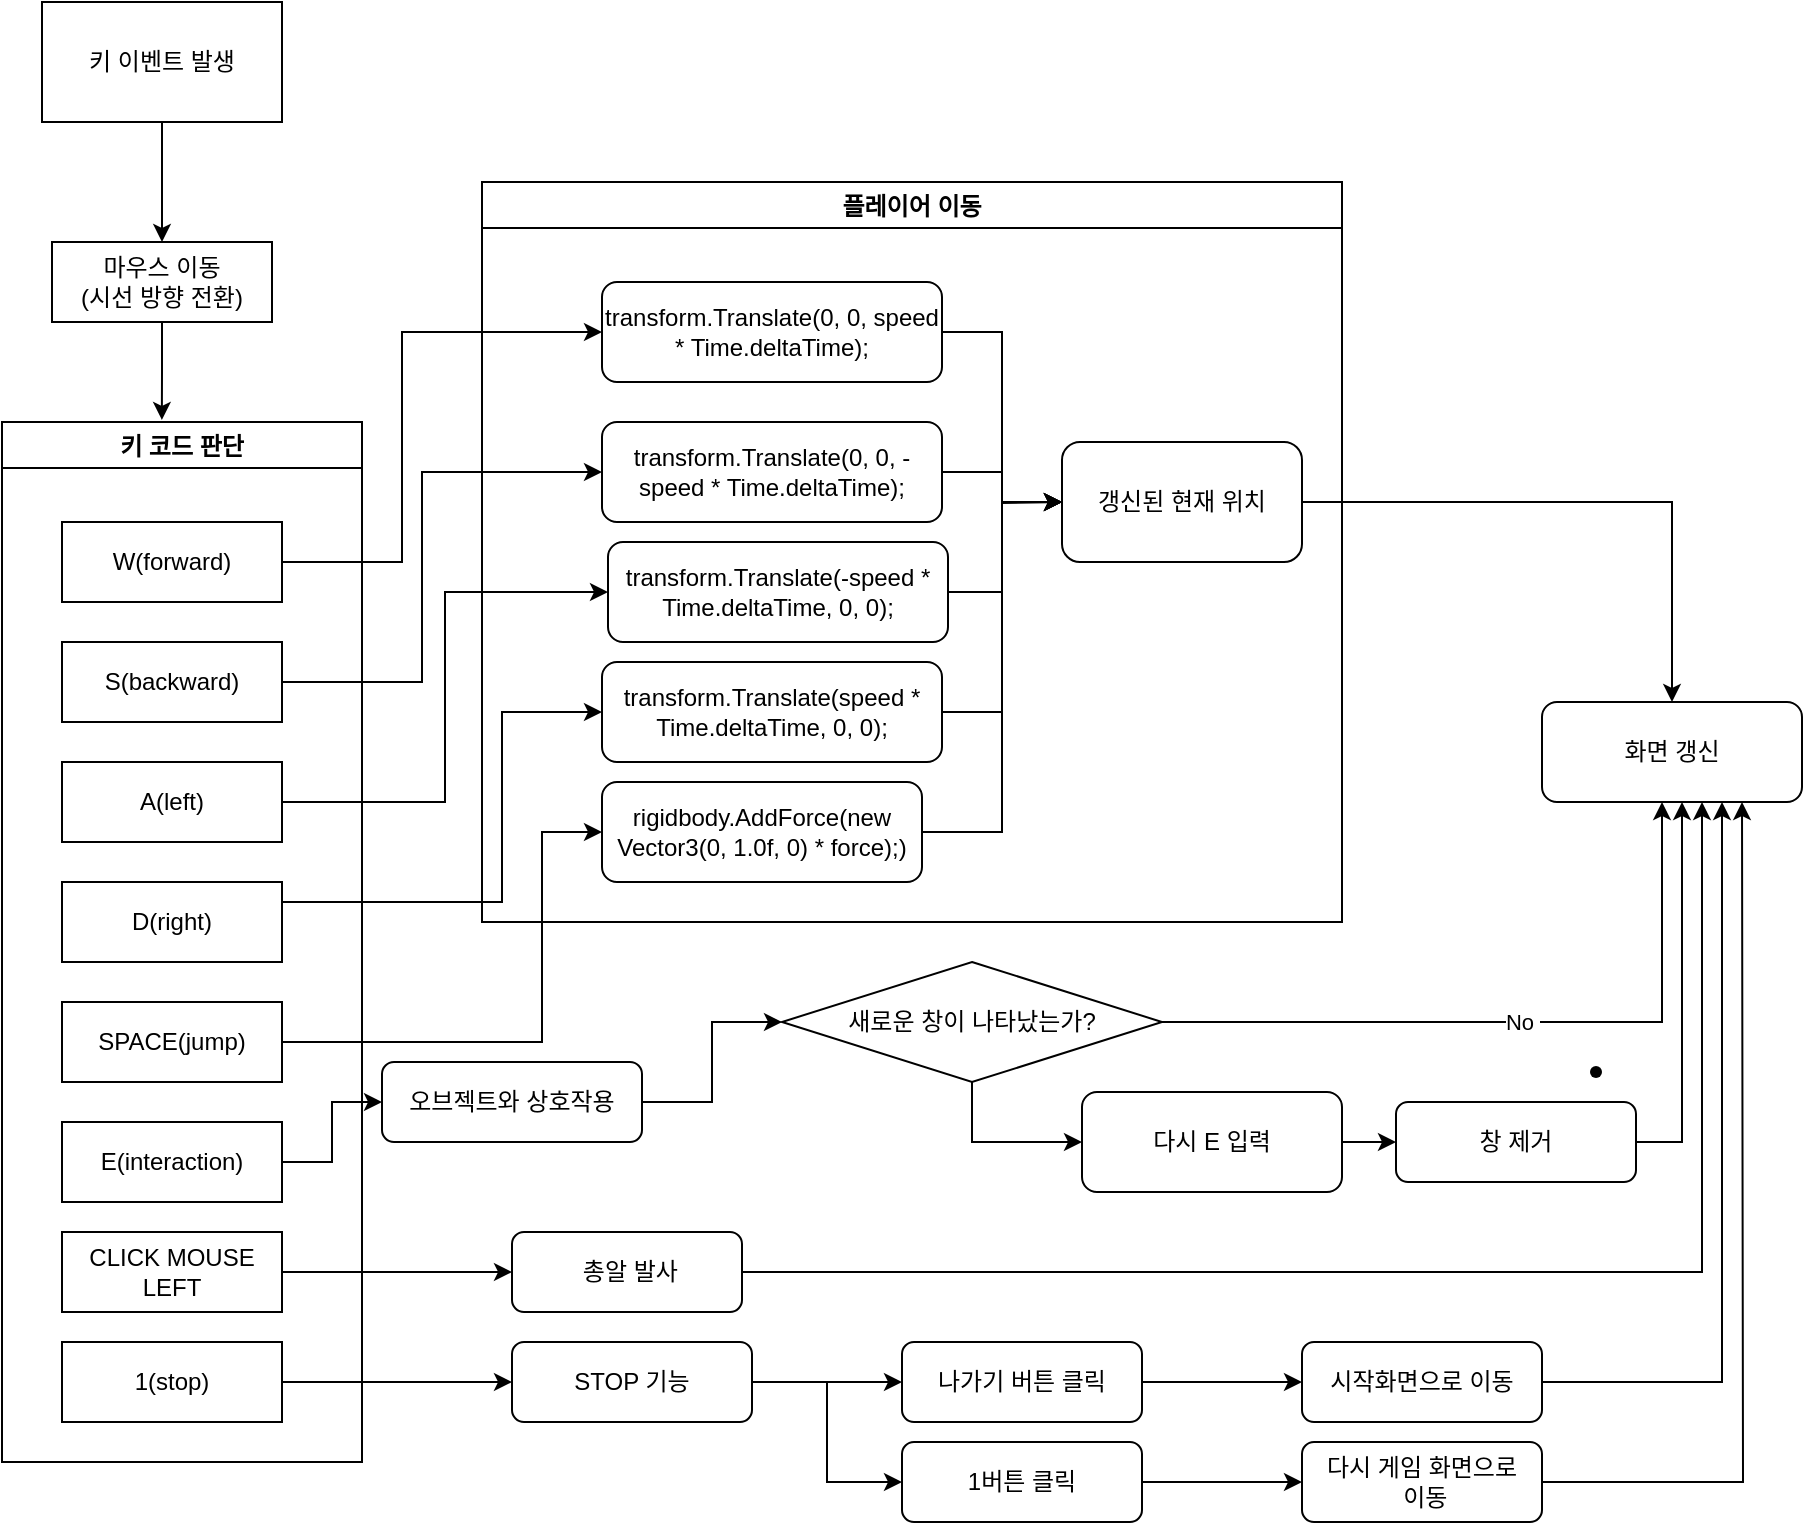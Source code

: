 <mxfile version="15.5.2" type="github">
  <diagram id="C5RBs43oDa-KdzZeNtuy" name="Page-1">
    <mxGraphModel dx="1422" dy="762" grid="1" gridSize="10" guides="1" tooltips="1" connect="1" arrows="1" fold="1" page="1" pageScale="1" pageWidth="827" pageHeight="1169" math="0" shadow="0">
      <root>
        <mxCell id="WIyWlLk6GJQsqaUBKTNV-0" />
        <mxCell id="WIyWlLk6GJQsqaUBKTNV-1" parent="WIyWlLk6GJQsqaUBKTNV-0" />
        <mxCell id="ph18KR2RIrQ08_8v8doH-14" value="" style="edgeStyle=orthogonalEdgeStyle;rounded=0;orthogonalLoop=1;jettySize=auto;html=1;entryX=0.5;entryY=0;entryDx=0;entryDy=0;" edge="1" parent="WIyWlLk6GJQsqaUBKTNV-1" source="ph18KR2RIrQ08_8v8doH-12" target="ph18KR2RIrQ08_8v8doH-24">
          <mxGeometry relative="1" as="geometry" />
        </mxCell>
        <mxCell id="ph18KR2RIrQ08_8v8doH-12" value="&lt;font style=&quot;vertical-align: inherit&quot;&gt;&lt;font style=&quot;vertical-align: inherit&quot;&gt;키 이벤트 발생&lt;/font&gt;&lt;/font&gt;" style="rounded=0;whiteSpace=wrap;html=1;" vertex="1" parent="WIyWlLk6GJQsqaUBKTNV-1">
          <mxGeometry x="30" y="40" width="120" height="60" as="geometry" />
        </mxCell>
        <mxCell id="ph18KR2RIrQ08_8v8doH-13" value="키 코드 판단" style="swimlane;fontFamily=Helvetica;fontSize=12;fontColor=#000000;align=center;strokeColor=#000000;fillColor=#ffffff;" vertex="1" parent="WIyWlLk6GJQsqaUBKTNV-1">
          <mxGeometry x="10" y="250" width="180" height="520" as="geometry">
            <mxRectangle x="10" y="140" width="50" height="40" as="alternateBounds" />
          </mxGeometry>
        </mxCell>
        <mxCell id="ph18KR2RIrQ08_8v8doH-15" value="&lt;font style=&quot;vertical-align: inherit&quot;&gt;&lt;font style=&quot;vertical-align: inherit&quot;&gt;W(forward)&lt;/font&gt;&lt;/font&gt;" style="rounded=0;whiteSpace=wrap;html=1;" vertex="1" parent="ph18KR2RIrQ08_8v8doH-13">
          <mxGeometry x="30" y="50" width="110" height="40" as="geometry" />
        </mxCell>
        <mxCell id="ph18KR2RIrQ08_8v8doH-16" style="edgeStyle=orthogonalEdgeStyle;rounded=0;orthogonalLoop=1;jettySize=auto;html=1;exitX=0.5;exitY=1;exitDx=0;exitDy=0;" edge="1" parent="ph18KR2RIrQ08_8v8doH-13" source="ph18KR2RIrQ08_8v8doH-15" target="ph18KR2RIrQ08_8v8doH-15">
          <mxGeometry relative="1" as="geometry" />
        </mxCell>
        <mxCell id="ph18KR2RIrQ08_8v8doH-17" value="&lt;font style=&quot;vertical-align: inherit&quot;&gt;&lt;font style=&quot;vertical-align: inherit&quot;&gt;S(backward)&lt;/font&gt;&lt;/font&gt;" style="rounded=0;whiteSpace=wrap;html=1;" vertex="1" parent="ph18KR2RIrQ08_8v8doH-13">
          <mxGeometry x="30" y="110" width="110" height="40" as="geometry" />
        </mxCell>
        <mxCell id="ph18KR2RIrQ08_8v8doH-18" value="&lt;font style=&quot;vertical-align: inherit&quot;&gt;&lt;font style=&quot;vertical-align: inherit&quot;&gt;A(left)&lt;/font&gt;&lt;/font&gt;" style="rounded=0;whiteSpace=wrap;html=1;" vertex="1" parent="ph18KR2RIrQ08_8v8doH-13">
          <mxGeometry x="30" y="170" width="110" height="40" as="geometry" />
        </mxCell>
        <mxCell id="ph18KR2RIrQ08_8v8doH-19" value="&lt;font style=&quot;vertical-align: inherit&quot;&gt;&lt;font style=&quot;vertical-align: inherit&quot;&gt;D(right)&lt;/font&gt;&lt;/font&gt;" style="rounded=0;whiteSpace=wrap;html=1;" vertex="1" parent="ph18KR2RIrQ08_8v8doH-13">
          <mxGeometry x="30" y="230" width="110" height="40" as="geometry" />
        </mxCell>
        <mxCell id="ph18KR2RIrQ08_8v8doH-20" value="&lt;font style=&quot;vertical-align: inherit&quot;&gt;&lt;font style=&quot;vertical-align: inherit&quot;&gt;&lt;font style=&quot;vertical-align: inherit&quot;&gt;&lt;font style=&quot;vertical-align: inherit&quot;&gt;SPACE(jump)&lt;/font&gt;&lt;/font&gt;&lt;/font&gt;&lt;/font&gt;" style="rounded=0;whiteSpace=wrap;html=1;" vertex="1" parent="ph18KR2RIrQ08_8v8doH-13">
          <mxGeometry x="30" y="290" width="110" height="40" as="geometry" />
        </mxCell>
        <mxCell id="ph18KR2RIrQ08_8v8doH-21" value="&lt;font style=&quot;vertical-align: inherit&quot;&gt;&lt;font style=&quot;vertical-align: inherit&quot;&gt;E(interaction)&lt;/font&gt;&lt;/font&gt;" style="rounded=0;whiteSpace=wrap;html=1;" vertex="1" parent="ph18KR2RIrQ08_8v8doH-13">
          <mxGeometry x="30" y="350" width="110" height="40" as="geometry" />
        </mxCell>
        <mxCell id="ph18KR2RIrQ08_8v8doH-22" value="&lt;font style=&quot;vertical-align: inherit&quot;&gt;&lt;font style=&quot;vertical-align: inherit&quot;&gt;&lt;font style=&quot;vertical-align: inherit&quot;&gt;&lt;font style=&quot;vertical-align: inherit&quot;&gt;CLICK MOUSE LEFT&lt;/font&gt;&lt;/font&gt;&lt;/font&gt;&lt;/font&gt;" style="rounded=0;whiteSpace=wrap;html=1;" vertex="1" parent="ph18KR2RIrQ08_8v8doH-13">
          <mxGeometry x="30" y="405" width="110" height="40" as="geometry" />
        </mxCell>
        <mxCell id="ph18KR2RIrQ08_8v8doH-23" value="&lt;font style=&quot;vertical-align: inherit&quot;&gt;&lt;font style=&quot;vertical-align: inherit&quot;&gt;&lt;font style=&quot;vertical-align: inherit&quot;&gt;&lt;font style=&quot;vertical-align: inherit&quot;&gt;1(stop)&lt;/font&gt;&lt;/font&gt;&lt;/font&gt;&lt;/font&gt;" style="rounded=0;whiteSpace=wrap;html=1;" vertex="1" parent="ph18KR2RIrQ08_8v8doH-13">
          <mxGeometry x="30" y="460" width="110" height="40" as="geometry" />
        </mxCell>
        <mxCell id="ph18KR2RIrQ08_8v8doH-80" style="edgeStyle=orthogonalEdgeStyle;rounded=0;orthogonalLoop=1;jettySize=auto;html=1;exitX=0.5;exitY=1;exitDx=0;exitDy=0;entryX=0.444;entryY=-0.002;entryDx=0;entryDy=0;entryPerimeter=0;" edge="1" parent="WIyWlLk6GJQsqaUBKTNV-1" source="ph18KR2RIrQ08_8v8doH-24" target="ph18KR2RIrQ08_8v8doH-13">
          <mxGeometry relative="1" as="geometry" />
        </mxCell>
        <mxCell id="ph18KR2RIrQ08_8v8doH-24" value="&lt;font style=&quot;vertical-align: inherit&quot;&gt;&lt;font style=&quot;vertical-align: inherit&quot;&gt;&lt;font style=&quot;vertical-align: inherit&quot;&gt;&lt;font style=&quot;vertical-align: inherit&quot;&gt;&lt;font style=&quot;vertical-align: inherit&quot;&gt;&lt;font style=&quot;vertical-align: inherit&quot;&gt;&lt;font style=&quot;vertical-align: inherit&quot;&gt;&lt;font style=&quot;vertical-align: inherit&quot;&gt;마우스 이동&lt;br&gt;(시선 방향 전환)&lt;/font&gt;&lt;/font&gt;&lt;/font&gt;&lt;/font&gt;&lt;/font&gt;&lt;/font&gt;&lt;/font&gt;&lt;/font&gt;" style="rounded=0;whiteSpace=wrap;html=1;" vertex="1" parent="WIyWlLk6GJQsqaUBKTNV-1">
          <mxGeometry x="35" y="160" width="110" height="40" as="geometry" />
        </mxCell>
        <mxCell id="ph18KR2RIrQ08_8v8doH-25" value="플레이어 이동" style="swimlane;" vertex="1" parent="WIyWlLk6GJQsqaUBKTNV-1">
          <mxGeometry x="250" y="130" width="430" height="370" as="geometry" />
        </mxCell>
        <mxCell id="ph18KR2RIrQ08_8v8doH-46" style="edgeStyle=orthogonalEdgeStyle;rounded=0;orthogonalLoop=1;jettySize=auto;html=1;entryX=0;entryY=0.5;entryDx=0;entryDy=0;" edge="1" parent="ph18KR2RIrQ08_8v8doH-25" source="ph18KR2RIrQ08_8v8doH-34" target="ph18KR2RIrQ08_8v8doH-45">
          <mxGeometry relative="1" as="geometry" />
        </mxCell>
        <mxCell id="ph18KR2RIrQ08_8v8doH-34" value="transform.Translate(0, 0, speed * Time.deltaTime);" style="rounded=1;whiteSpace=wrap;html=1;" vertex="1" parent="ph18KR2RIrQ08_8v8doH-25">
          <mxGeometry x="60" y="50" width="170" height="50" as="geometry" />
        </mxCell>
        <mxCell id="ph18KR2RIrQ08_8v8doH-49" style="edgeStyle=orthogonalEdgeStyle;rounded=0;orthogonalLoop=1;jettySize=auto;html=1;entryX=0;entryY=0.5;entryDx=0;entryDy=0;" edge="1" parent="ph18KR2RIrQ08_8v8doH-25" source="ph18KR2RIrQ08_8v8doH-40" target="ph18KR2RIrQ08_8v8doH-45">
          <mxGeometry relative="1" as="geometry" />
        </mxCell>
        <mxCell id="ph18KR2RIrQ08_8v8doH-40" value="transform.Translate(speed * Time.deltaTime, 0, 0);" style="rounded=1;whiteSpace=wrap;html=1;" vertex="1" parent="ph18KR2RIrQ08_8v8doH-25">
          <mxGeometry x="60" y="240" width="170" height="50" as="geometry" />
        </mxCell>
        <mxCell id="ph18KR2RIrQ08_8v8doH-50" style="edgeStyle=orthogonalEdgeStyle;rounded=0;orthogonalLoop=1;jettySize=auto;html=1;" edge="1" parent="ph18KR2RIrQ08_8v8doH-25" source="ph18KR2RIrQ08_8v8doH-39" target="ph18KR2RIrQ08_8v8doH-45">
          <mxGeometry relative="1" as="geometry">
            <Array as="points">
              <mxPoint x="260" y="205" />
              <mxPoint x="260" y="160" />
            </Array>
          </mxGeometry>
        </mxCell>
        <mxCell id="ph18KR2RIrQ08_8v8doH-39" value="transform.Translate(-speed * Time.deltaTime, 0, 0);" style="rounded=1;whiteSpace=wrap;html=1;" vertex="1" parent="ph18KR2RIrQ08_8v8doH-25">
          <mxGeometry x="63" y="180" width="170" height="50" as="geometry" />
        </mxCell>
        <mxCell id="ph18KR2RIrQ08_8v8doH-38" value="transform.Translate(0, 0, -speed * Time.deltaTime);" style="rounded=1;whiteSpace=wrap;html=1;" vertex="1" parent="ph18KR2RIrQ08_8v8doH-25">
          <mxGeometry x="60" y="120" width="170" height="50" as="geometry" />
        </mxCell>
        <mxCell id="ph18KR2RIrQ08_8v8doH-45" value="&lt;font style=&quot;vertical-align: inherit&quot;&gt;&lt;font style=&quot;vertical-align: inherit&quot;&gt;갱신된 현재 위치&lt;/font&gt;&lt;/font&gt;" style="rounded=1;whiteSpace=wrap;html=1;" vertex="1" parent="ph18KR2RIrQ08_8v8doH-25">
          <mxGeometry x="290" y="130" width="120" height="60" as="geometry" />
        </mxCell>
        <mxCell id="ph18KR2RIrQ08_8v8doH-106" style="edgeStyle=orthogonalEdgeStyle;rounded=0;orthogonalLoop=1;jettySize=auto;html=1;exitX=1;exitY=0.5;exitDx=0;exitDy=0;entryX=0;entryY=0.5;entryDx=0;entryDy=0;" edge="1" parent="ph18KR2RIrQ08_8v8doH-25" source="ph18KR2RIrQ08_8v8doH-103" target="ph18KR2RIrQ08_8v8doH-45">
          <mxGeometry relative="1" as="geometry">
            <Array as="points">
              <mxPoint x="260" y="325" />
              <mxPoint x="260" y="160" />
            </Array>
          </mxGeometry>
        </mxCell>
        <mxCell id="ph18KR2RIrQ08_8v8doH-103" value="&lt;font style=&quot;vertical-align: inherit&quot;&gt;&lt;font style=&quot;vertical-align: inherit&quot;&gt;&lt;font style=&quot;vertical-align: inherit&quot;&gt;&lt;font style=&quot;vertical-align: inherit&quot;&gt;&lt;font style=&quot;vertical-align: inherit&quot;&gt;&lt;font style=&quot;vertical-align: inherit&quot;&gt;&lt;span style=&quot;&quot;&gt;rigidbody.AddForce(new Vector3(0, 1.0f, 0) * force);&lt;/span&gt;)&lt;/font&gt;&lt;/font&gt;&lt;/font&gt;&lt;/font&gt;&lt;/font&gt;&lt;/font&gt;" style="rounded=1;whiteSpace=wrap;html=1;fontColor=#000000;" vertex="1" parent="ph18KR2RIrQ08_8v8doH-25">
          <mxGeometry x="60" y="300" width="160" height="50" as="geometry" />
        </mxCell>
        <mxCell id="ph18KR2RIrQ08_8v8doH-41" style="edgeStyle=orthogonalEdgeStyle;rounded=0;orthogonalLoop=1;jettySize=auto;html=1;entryX=0;entryY=0.5;entryDx=0;entryDy=0;" edge="1" parent="WIyWlLk6GJQsqaUBKTNV-1" source="ph18KR2RIrQ08_8v8doH-15" target="ph18KR2RIrQ08_8v8doH-34">
          <mxGeometry relative="1" as="geometry">
            <Array as="points">
              <mxPoint x="210" y="320" />
              <mxPoint x="210" y="205" />
            </Array>
          </mxGeometry>
        </mxCell>
        <mxCell id="ph18KR2RIrQ08_8v8doH-42" style="edgeStyle=orthogonalEdgeStyle;rounded=0;orthogonalLoop=1;jettySize=auto;html=1;entryX=0;entryY=0.5;entryDx=0;entryDy=0;" edge="1" parent="WIyWlLk6GJQsqaUBKTNV-1" source="ph18KR2RIrQ08_8v8doH-17" target="ph18KR2RIrQ08_8v8doH-38">
          <mxGeometry relative="1" as="geometry">
            <Array as="points">
              <mxPoint x="220" y="380" />
              <mxPoint x="220" y="275" />
            </Array>
          </mxGeometry>
        </mxCell>
        <mxCell id="ph18KR2RIrQ08_8v8doH-43" style="edgeStyle=orthogonalEdgeStyle;rounded=0;orthogonalLoop=1;jettySize=auto;html=1;entryX=0;entryY=0.5;entryDx=0;entryDy=0;" edge="1" parent="WIyWlLk6GJQsqaUBKTNV-1" source="ph18KR2RIrQ08_8v8doH-18" target="ph18KR2RIrQ08_8v8doH-39">
          <mxGeometry relative="1" as="geometry" />
        </mxCell>
        <mxCell id="ph18KR2RIrQ08_8v8doH-44" style="edgeStyle=orthogonalEdgeStyle;rounded=0;orthogonalLoop=1;jettySize=auto;html=1;entryX=0;entryY=0.5;entryDx=0;entryDy=0;" edge="1" parent="WIyWlLk6GJQsqaUBKTNV-1" source="ph18KR2RIrQ08_8v8doH-19" target="ph18KR2RIrQ08_8v8doH-40">
          <mxGeometry relative="1" as="geometry">
            <mxPoint x="370" y="370" as="targetPoint" />
            <Array as="points">
              <mxPoint x="260" y="490" />
              <mxPoint x="260" y="395" />
            </Array>
          </mxGeometry>
        </mxCell>
        <mxCell id="ph18KR2RIrQ08_8v8doH-52" style="edgeStyle=orthogonalEdgeStyle;rounded=0;orthogonalLoop=1;jettySize=auto;html=1;" edge="1" parent="WIyWlLk6GJQsqaUBKTNV-1" source="ph18KR2RIrQ08_8v8doH-38">
          <mxGeometry relative="1" as="geometry">
            <mxPoint x="540" y="290" as="targetPoint" />
          </mxGeometry>
        </mxCell>
        <mxCell id="ph18KR2RIrQ08_8v8doH-66" value="" style="edgeStyle=orthogonalEdgeStyle;rounded=0;orthogonalLoop=1;jettySize=auto;html=1;" edge="1" parent="WIyWlLk6GJQsqaUBKTNV-1" source="ph18KR2RIrQ08_8v8doH-53" target="ph18KR2RIrQ08_8v8doH-65">
          <mxGeometry relative="1" as="geometry" />
        </mxCell>
        <mxCell id="ph18KR2RIrQ08_8v8doH-53" value="&lt;font style=&quot;vertical-align: inherit&quot;&gt;&lt;font style=&quot;vertical-align: inherit&quot;&gt;오브젝트와 상호작용&lt;/font&gt;&lt;/font&gt;" style="rounded=1;whiteSpace=wrap;html=1;" vertex="1" parent="WIyWlLk6GJQsqaUBKTNV-1">
          <mxGeometry x="200" y="570" width="130" height="40" as="geometry" />
        </mxCell>
        <mxCell id="ph18KR2RIrQ08_8v8doH-54" style="edgeStyle=orthogonalEdgeStyle;rounded=0;orthogonalLoop=1;jettySize=auto;html=1;entryX=0;entryY=0.5;entryDx=0;entryDy=0;" edge="1" parent="WIyWlLk6GJQsqaUBKTNV-1" source="ph18KR2RIrQ08_8v8doH-21" target="ph18KR2RIrQ08_8v8doH-53">
          <mxGeometry relative="1" as="geometry" />
        </mxCell>
        <mxCell id="ph18KR2RIrQ08_8v8doH-73" value="&lt;font style=&quot;vertical-align: inherit&quot;&gt;&lt;font style=&quot;vertical-align: inherit&quot;&gt;No&amp;nbsp;&lt;/font&gt;&lt;/font&gt;" style="edgeStyle=orthogonalEdgeStyle;rounded=0;orthogonalLoop=1;jettySize=auto;html=1;" edge="1" parent="WIyWlLk6GJQsqaUBKTNV-1" source="ph18KR2RIrQ08_8v8doH-65" target="ph18KR2RIrQ08_8v8doH-72">
          <mxGeometry relative="1" as="geometry">
            <Array as="points">
              <mxPoint x="840" y="550" />
            </Array>
          </mxGeometry>
        </mxCell>
        <mxCell id="ph18KR2RIrQ08_8v8doH-75" style="edgeStyle=orthogonalEdgeStyle;rounded=0;orthogonalLoop=1;jettySize=auto;html=1;exitX=0.5;exitY=1;exitDx=0;exitDy=0;entryX=0;entryY=0.5;entryDx=0;entryDy=0;" edge="1" parent="WIyWlLk6GJQsqaUBKTNV-1" source="ph18KR2RIrQ08_8v8doH-65" target="ph18KR2RIrQ08_8v8doH-74">
          <mxGeometry relative="1" as="geometry" />
        </mxCell>
        <mxCell id="ph18KR2RIrQ08_8v8doH-65" value="&lt;font style=&quot;vertical-align: inherit&quot;&gt;&lt;font style=&quot;vertical-align: inherit&quot;&gt;&lt;font style=&quot;vertical-align: inherit&quot;&gt;&lt;font style=&quot;vertical-align: inherit&quot;&gt;&lt;font style=&quot;vertical-align: inherit&quot;&gt;&lt;font style=&quot;vertical-align: inherit&quot;&gt;새로운 창이 나타났는가?&lt;/font&gt;&lt;/font&gt;&lt;/font&gt;&lt;/font&gt;&lt;/font&gt;&lt;/font&gt;" style="rhombus;whiteSpace=wrap;html=1;fontFamily=Helvetica;fontSize=12;fontColor=#000000;align=center;strokeColor=#000000;fillColor=#ffffff;" vertex="1" parent="WIyWlLk6GJQsqaUBKTNV-1">
          <mxGeometry x="400" y="520" width="190" height="60" as="geometry" />
        </mxCell>
        <mxCell id="ph18KR2RIrQ08_8v8doH-72" value="&lt;font style=&quot;vertical-align: inherit&quot;&gt;&lt;font style=&quot;vertical-align: inherit&quot;&gt;화면 갱신&lt;/font&gt;&lt;/font&gt;" style="rounded=1;whiteSpace=wrap;html=1;fontFamily=Helvetica;fontSize=12;fontColor=#000000;align=center;strokeColor=#000000;fillColor=#ffffff;" vertex="1" parent="WIyWlLk6GJQsqaUBKTNV-1">
          <mxGeometry x="780" y="390" width="130" height="50" as="geometry" />
        </mxCell>
        <mxCell id="ph18KR2RIrQ08_8v8doH-79" style="edgeStyle=orthogonalEdgeStyle;rounded=0;orthogonalLoop=1;jettySize=auto;html=1;exitX=1;exitY=0.5;exitDx=0;exitDy=0;entryX=0;entryY=0.5;entryDx=0;entryDy=0;" edge="1" parent="WIyWlLk6GJQsqaUBKTNV-1" source="ph18KR2RIrQ08_8v8doH-74" target="ph18KR2RIrQ08_8v8doH-78">
          <mxGeometry relative="1" as="geometry" />
        </mxCell>
        <mxCell id="ph18KR2RIrQ08_8v8doH-74" value="&lt;font style=&quot;vertical-align: inherit&quot;&gt;&lt;font style=&quot;vertical-align: inherit&quot;&gt;&lt;font style=&quot;vertical-align: inherit&quot;&gt;&lt;font style=&quot;vertical-align: inherit&quot;&gt;다시 E 입력&lt;/font&gt;&lt;/font&gt;&lt;/font&gt;&lt;/font&gt;" style="rounded=1;whiteSpace=wrap;html=1;fontFamily=Helvetica;fontSize=12;fontColor=#000000;align=center;strokeColor=#000000;fillColor=#ffffff;" vertex="1" parent="WIyWlLk6GJQsqaUBKTNV-1">
          <mxGeometry x="550" y="585" width="130" height="50" as="geometry" />
        </mxCell>
        <mxCell id="ph18KR2RIrQ08_8v8doH-76" value="" style="shape=waypoint;size=6;pointerEvents=1;points=[];fillColor=#ffffff;resizable=0;rotatable=0;perimeter=centerPerimeter;snapToPoint=1;rounded=1;" vertex="1" parent="WIyWlLk6GJQsqaUBKTNV-1">
          <mxGeometry x="787" y="555" width="40" height="40" as="geometry" />
        </mxCell>
        <mxCell id="ph18KR2RIrQ08_8v8doH-81" style="edgeStyle=orthogonalEdgeStyle;rounded=0;orthogonalLoop=1;jettySize=auto;html=1;" edge="1" parent="WIyWlLk6GJQsqaUBKTNV-1" source="ph18KR2RIrQ08_8v8doH-78">
          <mxGeometry relative="1" as="geometry">
            <mxPoint x="850" y="440" as="targetPoint" />
            <Array as="points">
              <mxPoint x="850" y="610" />
            </Array>
          </mxGeometry>
        </mxCell>
        <mxCell id="ph18KR2RIrQ08_8v8doH-78" value="&lt;font style=&quot;vertical-align: inherit&quot;&gt;&lt;font style=&quot;vertical-align: inherit&quot;&gt;창 제거&lt;/font&gt;&lt;/font&gt;" style="rounded=1;whiteSpace=wrap;html=1;" vertex="1" parent="WIyWlLk6GJQsqaUBKTNV-1">
          <mxGeometry x="707" y="590" width="120" height="40" as="geometry" />
        </mxCell>
        <mxCell id="ph18KR2RIrQ08_8v8doH-82" style="edgeStyle=orthogonalEdgeStyle;rounded=0;orthogonalLoop=1;jettySize=auto;html=1;" edge="1" parent="WIyWlLk6GJQsqaUBKTNV-1" source="ph18KR2RIrQ08_8v8doH-45" target="ph18KR2RIrQ08_8v8doH-72">
          <mxGeometry relative="1" as="geometry" />
        </mxCell>
        <mxCell id="ph18KR2RIrQ08_8v8doH-86" style="edgeStyle=orthogonalEdgeStyle;rounded=0;orthogonalLoop=1;jettySize=auto;html=1;exitX=1;exitY=0.5;exitDx=0;exitDy=0;" edge="1" parent="WIyWlLk6GJQsqaUBKTNV-1" source="ph18KR2RIrQ08_8v8doH-83" target="ph18KR2RIrQ08_8v8doH-72">
          <mxGeometry relative="1" as="geometry">
            <Array as="points">
              <mxPoint x="860" y="675" />
            </Array>
          </mxGeometry>
        </mxCell>
        <mxCell id="ph18KR2RIrQ08_8v8doH-83" value="&lt;font style=&quot;vertical-align: inherit&quot;&gt;&lt;font style=&quot;vertical-align: inherit&quot;&gt;&amp;nbsp;총알 발사&lt;/font&gt;&lt;/font&gt;" style="rounded=1;whiteSpace=wrap;html=1;fontFamily=Helvetica;fontSize=12;fontColor=#000000;align=center;strokeColor=#000000;fillColor=#ffffff;" vertex="1" parent="WIyWlLk6GJQsqaUBKTNV-1">
          <mxGeometry x="265" y="655" width="115" height="40" as="geometry" />
        </mxCell>
        <mxCell id="ph18KR2RIrQ08_8v8doH-84" value="" style="edgeStyle=orthogonalEdgeStyle;rounded=0;orthogonalLoop=1;jettySize=auto;html=1;" edge="1" parent="WIyWlLk6GJQsqaUBKTNV-1" source="ph18KR2RIrQ08_8v8doH-22" target="ph18KR2RIrQ08_8v8doH-83">
          <mxGeometry relative="1" as="geometry" />
        </mxCell>
        <mxCell id="ph18KR2RIrQ08_8v8doH-95" style="edgeStyle=orthogonalEdgeStyle;rounded=0;orthogonalLoop=1;jettySize=auto;html=1;entryX=0;entryY=0.5;entryDx=0;entryDy=0;" edge="1" parent="WIyWlLk6GJQsqaUBKTNV-1" source="ph18KR2RIrQ08_8v8doH-91" target="ph18KR2RIrQ08_8v8doH-93">
          <mxGeometry relative="1" as="geometry" />
        </mxCell>
        <mxCell id="ph18KR2RIrQ08_8v8doH-100" style="edgeStyle=orthogonalEdgeStyle;rounded=0;orthogonalLoop=1;jettySize=auto;html=1;exitX=1;exitY=0.5;exitDx=0;exitDy=0;entryX=0;entryY=0.5;entryDx=0;entryDy=0;" edge="1" parent="WIyWlLk6GJQsqaUBKTNV-1" source="ph18KR2RIrQ08_8v8doH-91" target="ph18KR2RIrQ08_8v8doH-94">
          <mxGeometry relative="1" as="geometry" />
        </mxCell>
        <mxCell id="ph18KR2RIrQ08_8v8doH-91" value="&lt;font style=&quot;vertical-align: inherit&quot;&gt;&lt;font style=&quot;vertical-align: inherit&quot;&gt;STOP 기능&lt;/font&gt;&lt;/font&gt;" style="rounded=1;whiteSpace=wrap;html=1;" vertex="1" parent="WIyWlLk6GJQsqaUBKTNV-1">
          <mxGeometry x="265" y="710" width="120" height="40" as="geometry" />
        </mxCell>
        <mxCell id="ph18KR2RIrQ08_8v8doH-92" style="edgeStyle=orthogonalEdgeStyle;rounded=0;orthogonalLoop=1;jettySize=auto;html=1;exitX=1;exitY=0.5;exitDx=0;exitDy=0;entryX=0;entryY=0.5;entryDx=0;entryDy=0;" edge="1" parent="WIyWlLk6GJQsqaUBKTNV-1" source="ph18KR2RIrQ08_8v8doH-23" target="ph18KR2RIrQ08_8v8doH-91">
          <mxGeometry relative="1" as="geometry" />
        </mxCell>
        <mxCell id="ph18KR2RIrQ08_8v8doH-97" value="" style="edgeStyle=orthogonalEdgeStyle;rounded=0;orthogonalLoop=1;jettySize=auto;html=1;" edge="1" parent="WIyWlLk6GJQsqaUBKTNV-1" source="ph18KR2RIrQ08_8v8doH-93" target="ph18KR2RIrQ08_8v8doH-96">
          <mxGeometry relative="1" as="geometry" />
        </mxCell>
        <mxCell id="ph18KR2RIrQ08_8v8doH-93" value="&lt;font style=&quot;vertical-align: inherit&quot;&gt;&lt;font style=&quot;vertical-align: inherit&quot;&gt;나가기 버튼 클릭&lt;/font&gt;&lt;/font&gt;" style="rounded=1;whiteSpace=wrap;html=1;" vertex="1" parent="WIyWlLk6GJQsqaUBKTNV-1">
          <mxGeometry x="460" y="710" width="120" height="40" as="geometry" />
        </mxCell>
        <mxCell id="ph18KR2RIrQ08_8v8doH-99" value="" style="edgeStyle=orthogonalEdgeStyle;rounded=0;orthogonalLoop=1;jettySize=auto;html=1;" edge="1" parent="WIyWlLk6GJQsqaUBKTNV-1" source="ph18KR2RIrQ08_8v8doH-94" target="ph18KR2RIrQ08_8v8doH-98">
          <mxGeometry relative="1" as="geometry" />
        </mxCell>
        <mxCell id="ph18KR2RIrQ08_8v8doH-94" value="&lt;font style=&quot;vertical-align: inherit&quot;&gt;&lt;font style=&quot;vertical-align: inherit&quot;&gt;1버튼 클릭&lt;/font&gt;&lt;/font&gt;" style="rounded=1;whiteSpace=wrap;html=1;" vertex="1" parent="WIyWlLk6GJQsqaUBKTNV-1">
          <mxGeometry x="460" y="760" width="120" height="40" as="geometry" />
        </mxCell>
        <mxCell id="ph18KR2RIrQ08_8v8doH-101" style="edgeStyle=orthogonalEdgeStyle;rounded=0;orthogonalLoop=1;jettySize=auto;html=1;exitX=1;exitY=0.5;exitDx=0;exitDy=0;" edge="1" parent="WIyWlLk6GJQsqaUBKTNV-1" source="ph18KR2RIrQ08_8v8doH-96" target="ph18KR2RIrQ08_8v8doH-72">
          <mxGeometry relative="1" as="geometry">
            <mxPoint x="867" y="430" as="targetPoint" />
            <Array as="points">
              <mxPoint x="870" y="730" />
            </Array>
          </mxGeometry>
        </mxCell>
        <mxCell id="ph18KR2RIrQ08_8v8doH-96" value="&lt;font style=&quot;vertical-align: inherit&quot;&gt;&lt;font style=&quot;vertical-align: inherit&quot;&gt;시작화면으로 이동&lt;/font&gt;&lt;/font&gt;" style="whiteSpace=wrap;html=1;rounded=1;" vertex="1" parent="WIyWlLk6GJQsqaUBKTNV-1">
          <mxGeometry x="660" y="710" width="120" height="40" as="geometry" />
        </mxCell>
        <mxCell id="ph18KR2RIrQ08_8v8doH-102" style="edgeStyle=orthogonalEdgeStyle;rounded=0;orthogonalLoop=1;jettySize=auto;html=1;exitX=1;exitY=0.5;exitDx=0;exitDy=0;" edge="1" parent="WIyWlLk6GJQsqaUBKTNV-1" source="ph18KR2RIrQ08_8v8doH-98">
          <mxGeometry relative="1" as="geometry">
            <mxPoint x="880" y="440" as="targetPoint" />
          </mxGeometry>
        </mxCell>
        <mxCell id="ph18KR2RIrQ08_8v8doH-98" value="&lt;font style=&quot;vertical-align: inherit&quot;&gt;&lt;font style=&quot;vertical-align: inherit&quot;&gt;&lt;font style=&quot;vertical-align: inherit&quot;&gt;&lt;font style=&quot;vertical-align: inherit&quot;&gt;&lt;font style=&quot;vertical-align: inherit&quot;&gt;&lt;font style=&quot;vertical-align: inherit&quot;&gt;다시 게임 화면으로&lt;br&gt;&amp;nbsp;이동&lt;/font&gt;&lt;/font&gt;&lt;/font&gt;&lt;/font&gt;&lt;/font&gt;&lt;/font&gt;" style="whiteSpace=wrap;html=1;rounded=1;" vertex="1" parent="WIyWlLk6GJQsqaUBKTNV-1">
          <mxGeometry x="660" y="760" width="120" height="40" as="geometry" />
        </mxCell>
        <mxCell id="ph18KR2RIrQ08_8v8doH-105" style="edgeStyle=orthogonalEdgeStyle;rounded=0;orthogonalLoop=1;jettySize=auto;html=1;exitX=1;exitY=0.5;exitDx=0;exitDy=0;entryX=0;entryY=0.5;entryDx=0;entryDy=0;" edge="1" parent="WIyWlLk6GJQsqaUBKTNV-1" source="ph18KR2RIrQ08_8v8doH-20" target="ph18KR2RIrQ08_8v8doH-103">
          <mxGeometry relative="1" as="geometry">
            <Array as="points">
              <mxPoint x="280" y="560" />
              <mxPoint x="280" y="455" />
            </Array>
          </mxGeometry>
        </mxCell>
      </root>
    </mxGraphModel>
  </diagram>
</mxfile>

